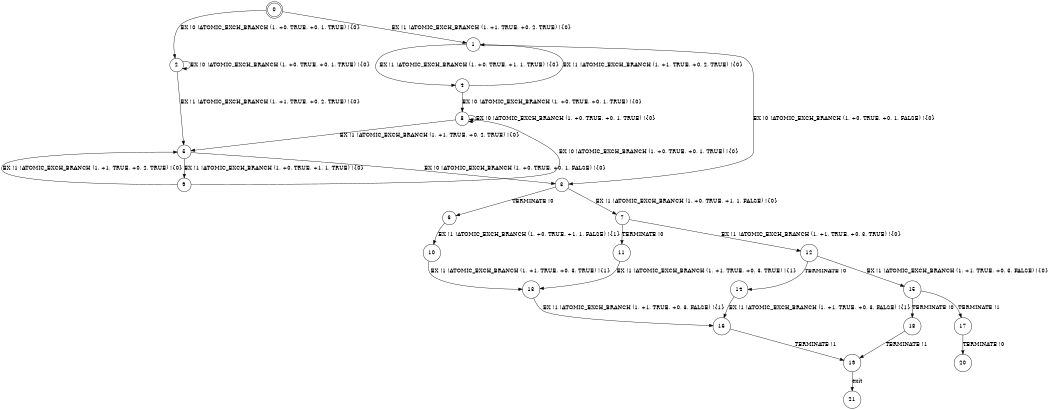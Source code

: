 digraph BCG {
size = "7, 10.5";
center = TRUE;
node [shape = circle];
0 [peripheries = 2];
0 -> 1 [label = "EX !1 !ATOMIC_EXCH_BRANCH (1, +1, TRUE, +0, 2, TRUE) !{0}"];
0 -> 2 [label = "EX !0 !ATOMIC_EXCH_BRANCH (1, +0, TRUE, +0, 1, TRUE) !{0}"];
1 -> 3 [label = "EX !0 !ATOMIC_EXCH_BRANCH (1, +0, TRUE, +0, 1, FALSE) !{0}"];
1 -> 4 [label = "EX !1 !ATOMIC_EXCH_BRANCH (1, +0, TRUE, +1, 1, TRUE) !{0}"];
2 -> 5 [label = "EX !1 !ATOMIC_EXCH_BRANCH (1, +1, TRUE, +0, 2, TRUE) !{0}"];
2 -> 2 [label = "EX !0 !ATOMIC_EXCH_BRANCH (1, +0, TRUE, +0, 1, TRUE) !{0}"];
3 -> 6 [label = "TERMINATE !0"];
3 -> 7 [label = "EX !1 !ATOMIC_EXCH_BRANCH (1, +0, TRUE, +1, 1, FALSE) !{0}"];
4 -> 8 [label = "EX !0 !ATOMIC_EXCH_BRANCH (1, +0, TRUE, +0, 1, TRUE) !{0}"];
4 -> 1 [label = "EX !1 !ATOMIC_EXCH_BRANCH (1, +1, TRUE, +0, 2, TRUE) !{0}"];
5 -> 9 [label = "EX !1 !ATOMIC_EXCH_BRANCH (1, +0, TRUE, +1, 1, TRUE) !{0}"];
5 -> 3 [label = "EX !0 !ATOMIC_EXCH_BRANCH (1, +0, TRUE, +0, 1, FALSE) !{0}"];
6 -> 10 [label = "EX !1 !ATOMIC_EXCH_BRANCH (1, +0, TRUE, +1, 1, FALSE) !{1}"];
7 -> 11 [label = "TERMINATE !0"];
7 -> 12 [label = "EX !1 !ATOMIC_EXCH_BRANCH (1, +1, TRUE, +0, 3, TRUE) !{0}"];
8 -> 5 [label = "EX !1 !ATOMIC_EXCH_BRANCH (1, +1, TRUE, +0, 2, TRUE) !{0}"];
8 -> 8 [label = "EX !0 !ATOMIC_EXCH_BRANCH (1, +0, TRUE, +0, 1, TRUE) !{0}"];
9 -> 5 [label = "EX !1 !ATOMIC_EXCH_BRANCH (1, +1, TRUE, +0, 2, TRUE) !{0}"];
9 -> 8 [label = "EX !0 !ATOMIC_EXCH_BRANCH (1, +0, TRUE, +0, 1, TRUE) !{0}"];
10 -> 13 [label = "EX !1 !ATOMIC_EXCH_BRANCH (1, +1, TRUE, +0, 3, TRUE) !{1}"];
11 -> 13 [label = "EX !1 !ATOMIC_EXCH_BRANCH (1, +1, TRUE, +0, 3, TRUE) !{1}"];
12 -> 14 [label = "TERMINATE !0"];
12 -> 15 [label = "EX !1 !ATOMIC_EXCH_BRANCH (1, +1, TRUE, +0, 3, FALSE) !{0}"];
13 -> 16 [label = "EX !1 !ATOMIC_EXCH_BRANCH (1, +1, TRUE, +0, 3, FALSE) !{1}"];
14 -> 16 [label = "EX !1 !ATOMIC_EXCH_BRANCH (1, +1, TRUE, +0, 3, FALSE) !{1}"];
15 -> 17 [label = "TERMINATE !1"];
15 -> 18 [label = "TERMINATE !0"];
16 -> 19 [label = "TERMINATE !1"];
17 -> 20 [label = "TERMINATE !0"];
18 -> 19 [label = "TERMINATE !1"];
19 -> 21 [label = "exit"];
}
